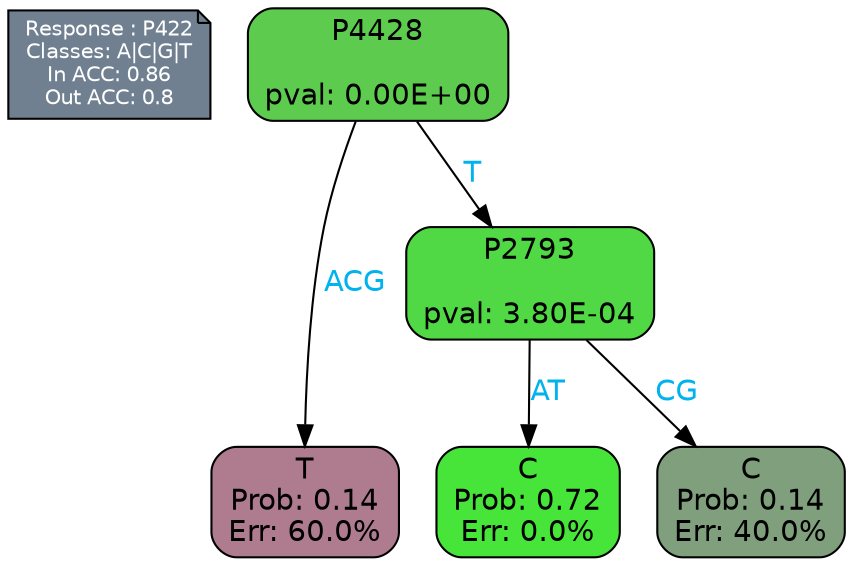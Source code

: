 digraph Tree {
node [shape=box, style="filled, rounded", color="black", fontname=helvetica] ;
graph [ranksep=equally, splines=polylines, bgcolor=transparent, dpi=600] ;
edge [fontname=helvetica] ;
LEGEND [label="Response : P422
Classes: A|C|G|T
In ACC: 0.86
Out ACC: 0.8
",shape=note,align=left,style=filled,fillcolor="slategray",fontcolor="white",fontsize=10];1 [label="P4428

pval: 0.00E+00", fillcolor="#5dcc4e"] ;
2 [label="T
Prob: 0.14
Err: 60.0%", fillcolor="#ae7b8f"] ;
3 [label="P2793

pval: 3.80E-04", fillcolor="#50d944"] ;
4 [label="C
Prob: 0.72
Err: 0.0%", fillcolor="#47e539"] ;
5 [label="C
Prob: 0.14
Err: 40.0%", fillcolor="#80a07d"] ;
1 -> 2 [label="ACG",fontcolor=deepskyblue2] ;
1 -> 3 [label="T",fontcolor=deepskyblue2] ;
3 -> 4 [label="AT",fontcolor=deepskyblue2] ;
3 -> 5 [label="CG",fontcolor=deepskyblue2] ;
{rank = same; 2;4;5;}{rank = same; LEGEND;1;}}